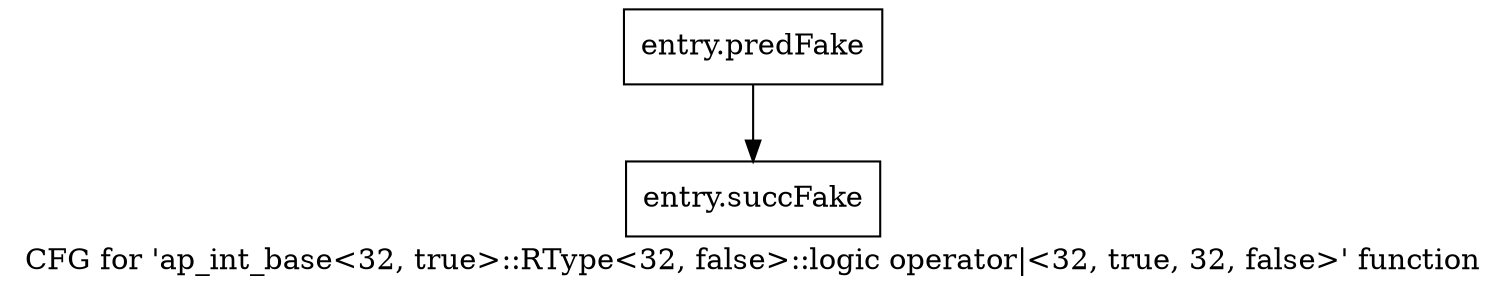 digraph "CFG for 'ap_int_base\<32, true\>::RType\<32, false\>::logic operator\|\<32, true, 32, false\>' function" {
	label="CFG for 'ap_int_base\<32, true\>::RType\<32, false\>::logic operator\|\<32, true, 32, false\>' function";

	Node0x5a3cb20 [shape=record,filename="",linenumber="",label="{entry.predFake}"];
	Node0x5a3cb20 -> Node0x5ac3ea0[ callList="" memoryops="" filename="/home/omerfaruk/tools/Xilinx/Vitis_HLS/2023.2/include/etc/ap_int_base.h" execusionnum="9"];
	Node0x5ac3ea0 [shape=record,filename="/home/omerfaruk/tools/Xilinx/Vitis_HLS/2023.2/include/etc/ap_int_base.h",linenumber="1494",label="{entry.succFake}"];
}
